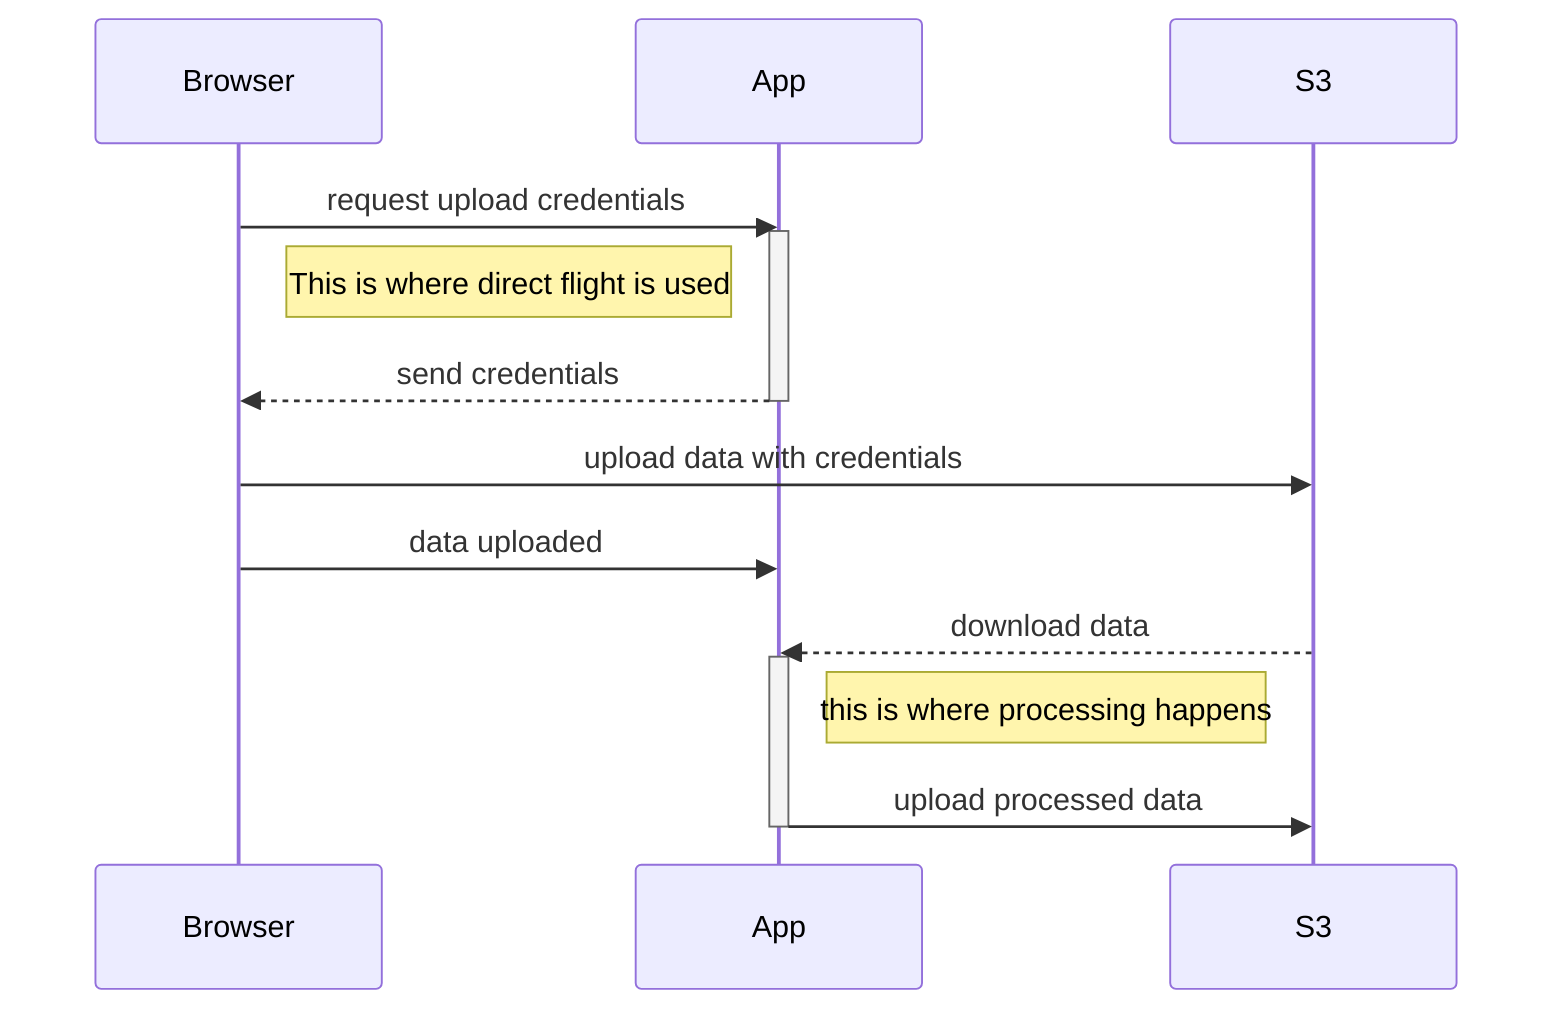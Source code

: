 sequenceDiagram

participant Browser
participant App
participant S3

Browser->>App: request upload credentials
activate App
Note left of App: This is where direct flight is used
App-->>Browser: send credentials
deactivate App
Browser->>S3: upload data with credentials
Browser->>App: data uploaded
S3-->>App: download data
activate App
Note right of App: this is where processing happens
App->>S3: upload processed data
deactivate App